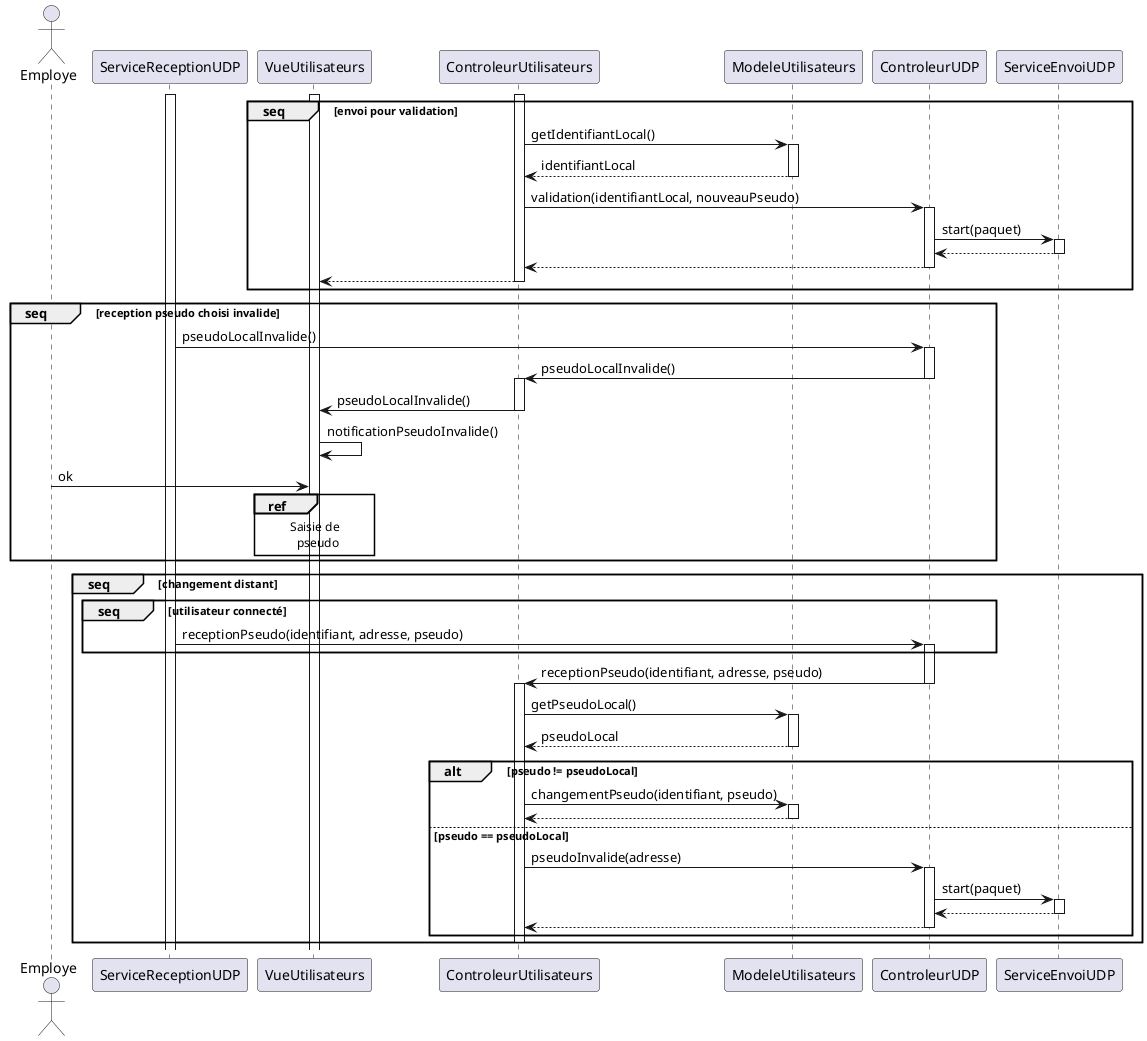 @startuml validation_pseudo
actor Employe
activate ServiceReceptionUDP
activate VueUtilisateurs
activate ControleurUtilisateurs
group seq [envoi pour validation]
    ControleurUtilisateurs -> ModeleUtilisateurs : getIdentifiantLocal()
    activate ModeleUtilisateurs
    ModeleUtilisateurs --> ControleurUtilisateurs : identifiantLocal
    deactivate ModeleUtilisateurs
    ControleurUtilisateurs -> ControleurUDP : validation(identifiantLocal, nouveauPseudo)
    activate ControleurUDP
    ControleurUDP -> ServiceEnvoiUDP : start(paquet)
    activate ServiceEnvoiUDP
    ServiceEnvoiUDP --> ControleurUDP
    deactivate ServiceEnvoiUDP
    ControleurUDP --> ControleurUtilisateurs
    deactivate ControleurUDP
    ControleurUtilisateurs --> VueUtilisateurs
    deactivate ControleurUtilisateurs
end
group seq [reception pseudo choisi invalide]
    ServiceReceptionUDP -> ControleurUDP : pseudoLocalInvalide()
    activate ControleurUDP
    ControleurUDP -> ControleurUtilisateurs : pseudoLocalInvalide()
    deactivate ControleurUDP
    activate ControleurUtilisateurs
    ControleurUtilisateurs -> VueUtilisateurs : pseudoLocalInvalide()
    deactivate ControleurUtilisateurs
    VueUtilisateurs -> VueUtilisateurs : notificationPseudoInvalide()
    Employe -> VueUtilisateurs : ok
    ref over VueUtilisateurs
        Saisie de
          pseudo
    end ref
end
group seq [changement distant]
    group seq [utilisateur connecté]
        ServiceReceptionUDP -> ControleurUDP : receptionPseudo(identifiant, adresse, pseudo)
        activate ControleurUDP
    end
    ControleurUDP -> ControleurUtilisateurs : receptionPseudo(identifiant, adresse, pseudo)
    deactivate ControleurUDP
    activate ControleurUtilisateurs
    ControleurUtilisateurs -> ModeleUtilisateurs : getPseudoLocal()
    activate ModeleUtilisateurs
    ModeleUtilisateurs --> ControleurUtilisateurs : pseudoLocal
    deactivate ModeleUtilisateurs
    alt pseudo != pseudoLocal
        ControleurUtilisateurs -> ModeleUtilisateurs : changementPseudo(identifiant, pseudo)
        activate ModeleUtilisateurs
        ModeleUtilisateurs --> ControleurUtilisateurs
        deactivate ModeleUtilisateurs
    else pseudo == pseudoLocal
        ControleurUtilisateurs -> ControleurUDP : pseudoInvalide(adresse)
        activate ControleurUDP
        ControleurUDP -> ServiceEnvoiUDP : start(paquet)
        activate ServiceEnvoiUDP
        ServiceEnvoiUDP --> ControleurUDP
        deactivate ServiceEnvoiUDP
        ControleurUDP --> ControleurUtilisateurs
        deactivate ControleurUDP 
    end
    deactivate ControleurUtilisateurs
end
@enduml